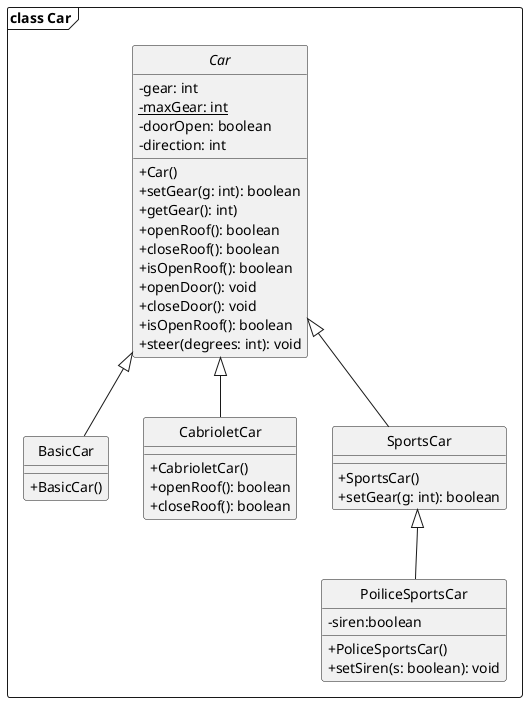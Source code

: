 @startuml
skinparam classAttributeIconSize 0
skinparam backgroundColor transparent
skinparam monochrome true
hide circle
set namespaceSeparator .

frame "class Car" {
abstract class Car {
-gear: int
-maxGear: int {static}
-doorOpen: boolean
-direction: int
+Car()
+setGear(g: int): boolean
+getGear(): int)
+openRoof(): boolean
+closeRoof(): boolean
+isOpenRoof(): boolean
+openDoor(): void
+closeDoor(): void
+isOpenRoof(): boolean
+steer(degrees: int): void
}

class BasicCar {
+BasicCar()
}
Car <|-- BasicCar

class CabrioletCar {
+CabrioletCar()
+openRoof(): boolean
+closeRoof(): boolean
}
Car <|-- CabrioletCar

class SportsCar {
+SportsCar()
+setGear(g: int): boolean
}
Car <|-- SportsCar

class PoiliceSportsCar {
-siren:boolean
+PoliceSportsCar()
+setSiren(s: boolean): void
}
SportsCar <|--  PoiliceSportsCar

}
@enduml